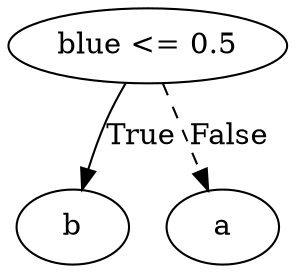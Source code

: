 digraph {
0 [label="blue <= 0.5"];
1 [label="b"];
0 -> 1 [label="True"];
2 [label="a"];
0 -> 2 [style="dashed", label="False"];

}
